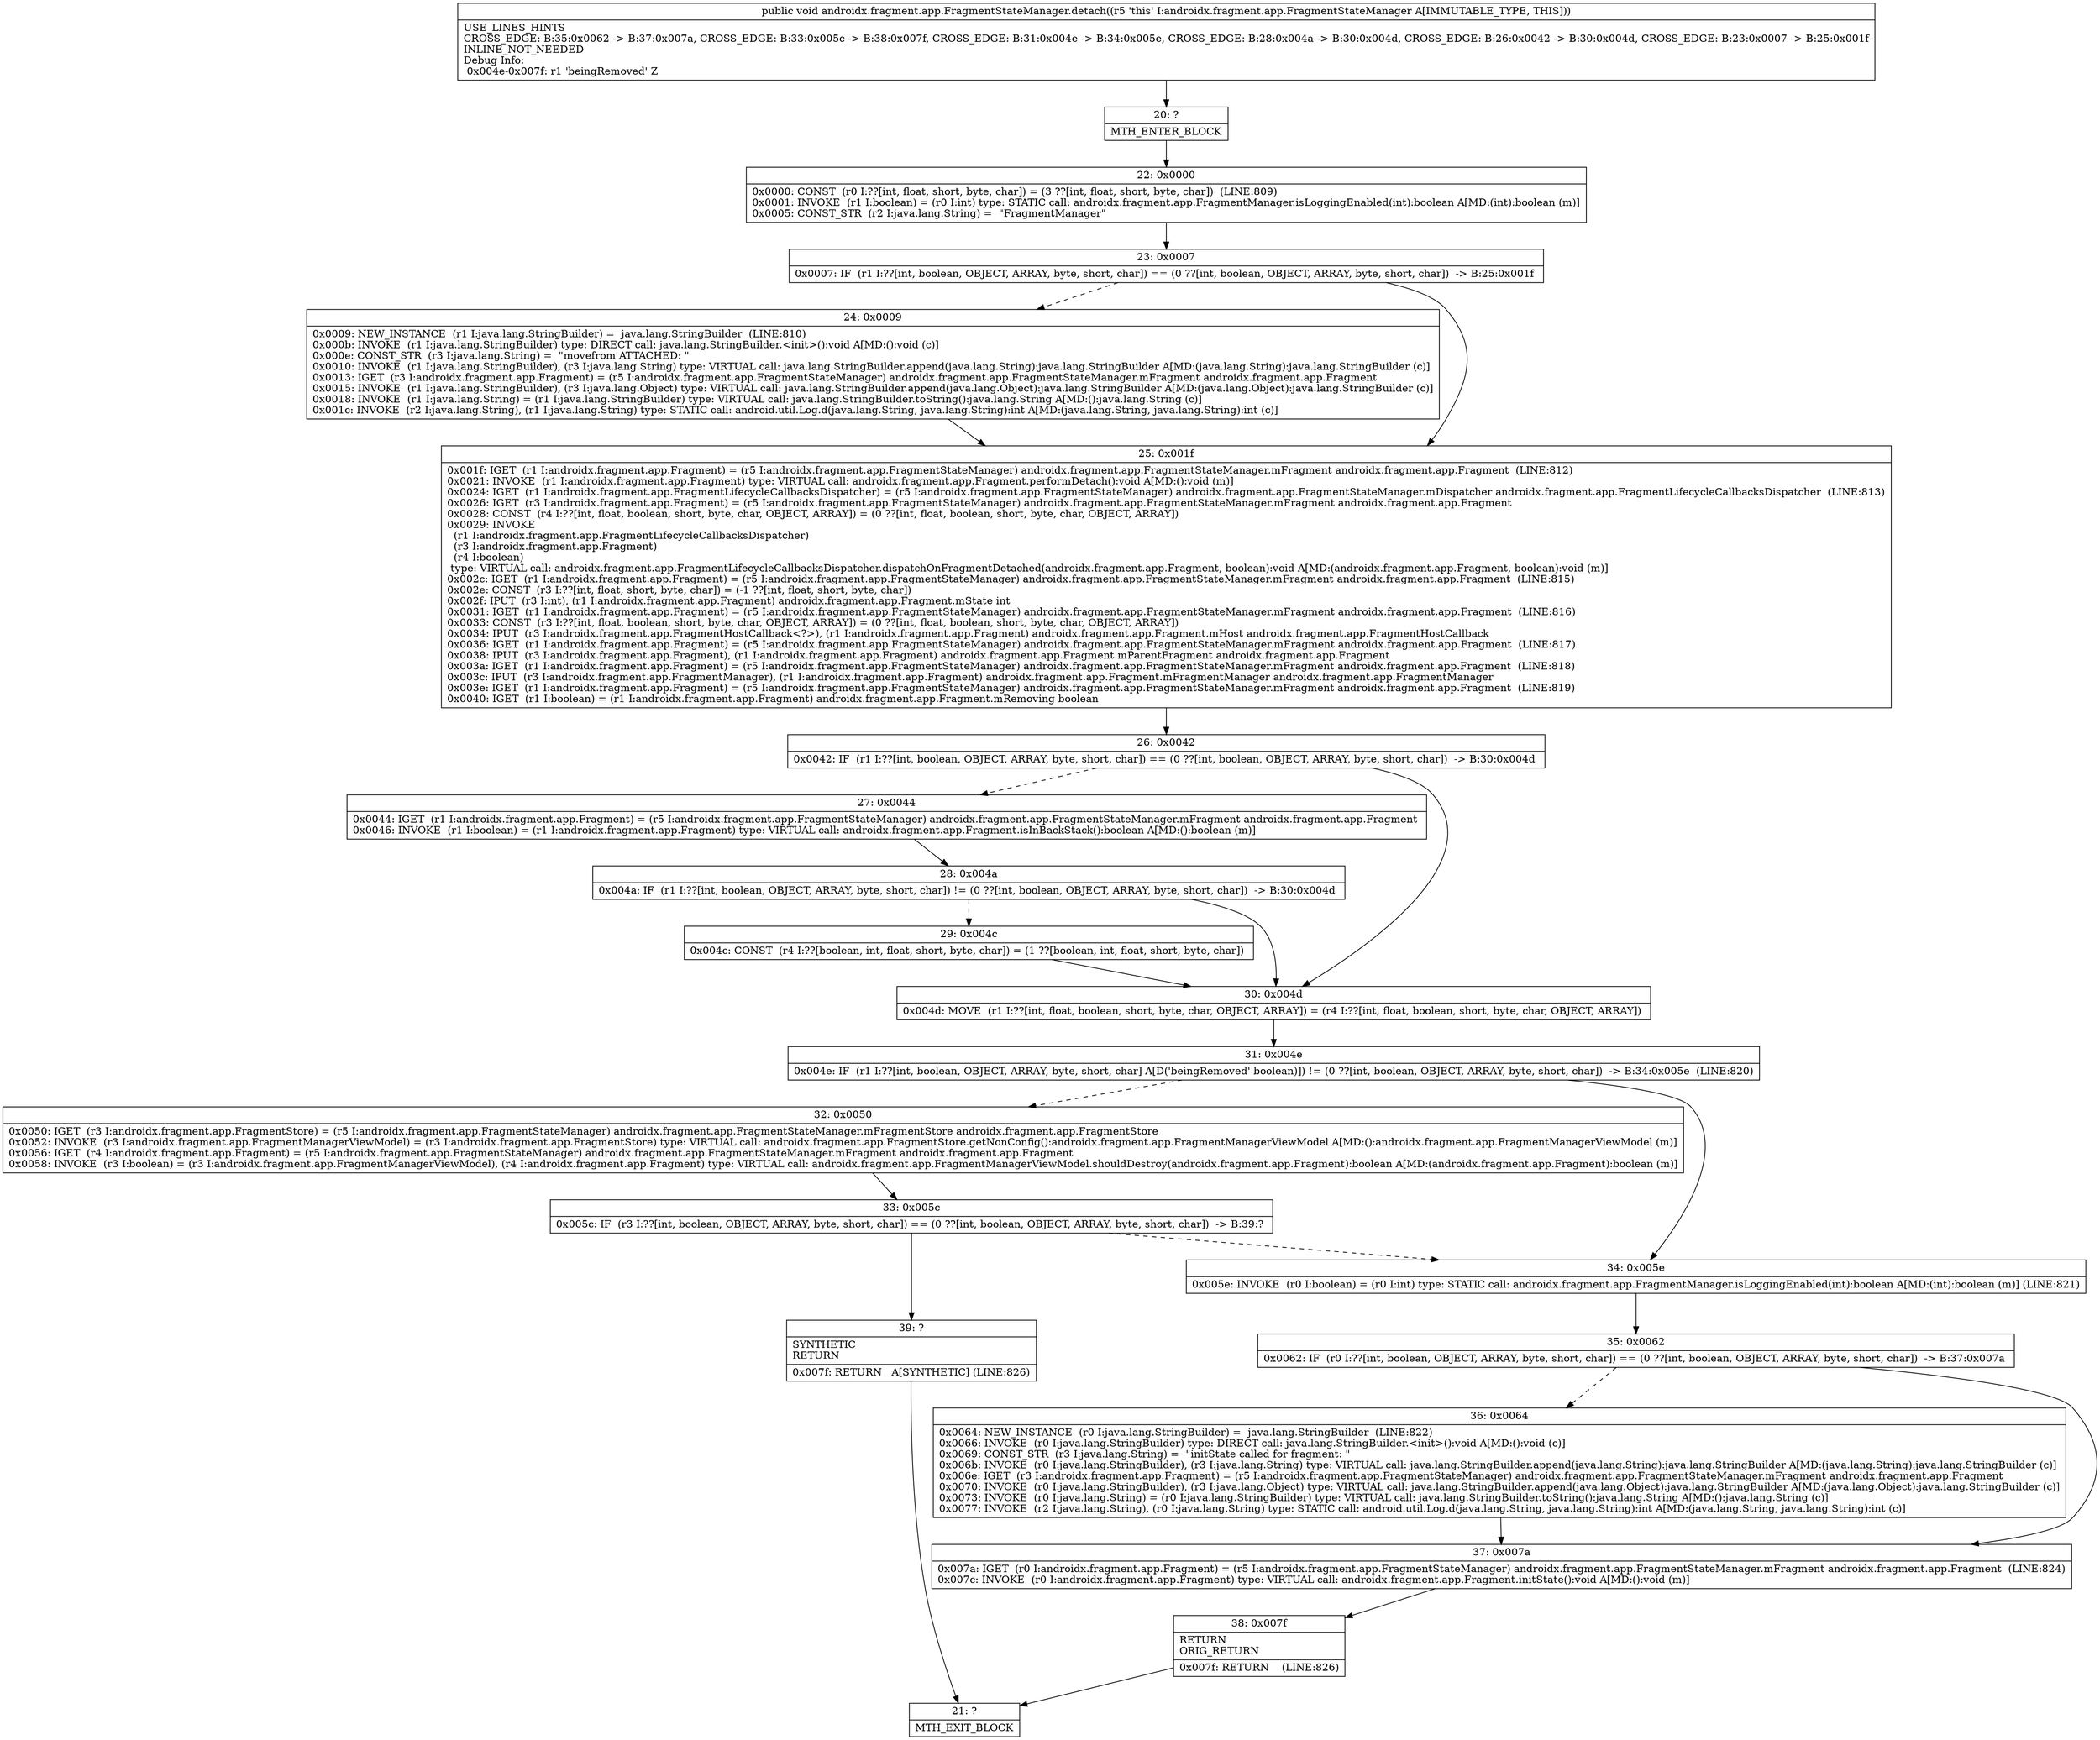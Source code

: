 digraph "CFG forandroidx.fragment.app.FragmentStateManager.detach()V" {
Node_20 [shape=record,label="{20\:\ ?|MTH_ENTER_BLOCK\l}"];
Node_22 [shape=record,label="{22\:\ 0x0000|0x0000: CONST  (r0 I:??[int, float, short, byte, char]) = (3 ??[int, float, short, byte, char])  (LINE:809)\l0x0001: INVOKE  (r1 I:boolean) = (r0 I:int) type: STATIC call: androidx.fragment.app.FragmentManager.isLoggingEnabled(int):boolean A[MD:(int):boolean (m)]\l0x0005: CONST_STR  (r2 I:java.lang.String) =  \"FragmentManager\" \l}"];
Node_23 [shape=record,label="{23\:\ 0x0007|0x0007: IF  (r1 I:??[int, boolean, OBJECT, ARRAY, byte, short, char]) == (0 ??[int, boolean, OBJECT, ARRAY, byte, short, char])  \-\> B:25:0x001f \l}"];
Node_24 [shape=record,label="{24\:\ 0x0009|0x0009: NEW_INSTANCE  (r1 I:java.lang.StringBuilder) =  java.lang.StringBuilder  (LINE:810)\l0x000b: INVOKE  (r1 I:java.lang.StringBuilder) type: DIRECT call: java.lang.StringBuilder.\<init\>():void A[MD:():void (c)]\l0x000e: CONST_STR  (r3 I:java.lang.String) =  \"movefrom ATTACHED: \" \l0x0010: INVOKE  (r1 I:java.lang.StringBuilder), (r3 I:java.lang.String) type: VIRTUAL call: java.lang.StringBuilder.append(java.lang.String):java.lang.StringBuilder A[MD:(java.lang.String):java.lang.StringBuilder (c)]\l0x0013: IGET  (r3 I:androidx.fragment.app.Fragment) = (r5 I:androidx.fragment.app.FragmentStateManager) androidx.fragment.app.FragmentStateManager.mFragment androidx.fragment.app.Fragment \l0x0015: INVOKE  (r1 I:java.lang.StringBuilder), (r3 I:java.lang.Object) type: VIRTUAL call: java.lang.StringBuilder.append(java.lang.Object):java.lang.StringBuilder A[MD:(java.lang.Object):java.lang.StringBuilder (c)]\l0x0018: INVOKE  (r1 I:java.lang.String) = (r1 I:java.lang.StringBuilder) type: VIRTUAL call: java.lang.StringBuilder.toString():java.lang.String A[MD:():java.lang.String (c)]\l0x001c: INVOKE  (r2 I:java.lang.String), (r1 I:java.lang.String) type: STATIC call: android.util.Log.d(java.lang.String, java.lang.String):int A[MD:(java.lang.String, java.lang.String):int (c)]\l}"];
Node_25 [shape=record,label="{25\:\ 0x001f|0x001f: IGET  (r1 I:androidx.fragment.app.Fragment) = (r5 I:androidx.fragment.app.FragmentStateManager) androidx.fragment.app.FragmentStateManager.mFragment androidx.fragment.app.Fragment  (LINE:812)\l0x0021: INVOKE  (r1 I:androidx.fragment.app.Fragment) type: VIRTUAL call: androidx.fragment.app.Fragment.performDetach():void A[MD:():void (m)]\l0x0024: IGET  (r1 I:androidx.fragment.app.FragmentLifecycleCallbacksDispatcher) = (r5 I:androidx.fragment.app.FragmentStateManager) androidx.fragment.app.FragmentStateManager.mDispatcher androidx.fragment.app.FragmentLifecycleCallbacksDispatcher  (LINE:813)\l0x0026: IGET  (r3 I:androidx.fragment.app.Fragment) = (r5 I:androidx.fragment.app.FragmentStateManager) androidx.fragment.app.FragmentStateManager.mFragment androidx.fragment.app.Fragment \l0x0028: CONST  (r4 I:??[int, float, boolean, short, byte, char, OBJECT, ARRAY]) = (0 ??[int, float, boolean, short, byte, char, OBJECT, ARRAY]) \l0x0029: INVOKE  \l  (r1 I:androidx.fragment.app.FragmentLifecycleCallbacksDispatcher)\l  (r3 I:androidx.fragment.app.Fragment)\l  (r4 I:boolean)\l type: VIRTUAL call: androidx.fragment.app.FragmentLifecycleCallbacksDispatcher.dispatchOnFragmentDetached(androidx.fragment.app.Fragment, boolean):void A[MD:(androidx.fragment.app.Fragment, boolean):void (m)]\l0x002c: IGET  (r1 I:androidx.fragment.app.Fragment) = (r5 I:androidx.fragment.app.FragmentStateManager) androidx.fragment.app.FragmentStateManager.mFragment androidx.fragment.app.Fragment  (LINE:815)\l0x002e: CONST  (r3 I:??[int, float, short, byte, char]) = (\-1 ??[int, float, short, byte, char]) \l0x002f: IPUT  (r3 I:int), (r1 I:androidx.fragment.app.Fragment) androidx.fragment.app.Fragment.mState int \l0x0031: IGET  (r1 I:androidx.fragment.app.Fragment) = (r5 I:androidx.fragment.app.FragmentStateManager) androidx.fragment.app.FragmentStateManager.mFragment androidx.fragment.app.Fragment  (LINE:816)\l0x0033: CONST  (r3 I:??[int, float, boolean, short, byte, char, OBJECT, ARRAY]) = (0 ??[int, float, boolean, short, byte, char, OBJECT, ARRAY]) \l0x0034: IPUT  (r3 I:androidx.fragment.app.FragmentHostCallback\<?\>), (r1 I:androidx.fragment.app.Fragment) androidx.fragment.app.Fragment.mHost androidx.fragment.app.FragmentHostCallback \l0x0036: IGET  (r1 I:androidx.fragment.app.Fragment) = (r5 I:androidx.fragment.app.FragmentStateManager) androidx.fragment.app.FragmentStateManager.mFragment androidx.fragment.app.Fragment  (LINE:817)\l0x0038: IPUT  (r3 I:androidx.fragment.app.Fragment), (r1 I:androidx.fragment.app.Fragment) androidx.fragment.app.Fragment.mParentFragment androidx.fragment.app.Fragment \l0x003a: IGET  (r1 I:androidx.fragment.app.Fragment) = (r5 I:androidx.fragment.app.FragmentStateManager) androidx.fragment.app.FragmentStateManager.mFragment androidx.fragment.app.Fragment  (LINE:818)\l0x003c: IPUT  (r3 I:androidx.fragment.app.FragmentManager), (r1 I:androidx.fragment.app.Fragment) androidx.fragment.app.Fragment.mFragmentManager androidx.fragment.app.FragmentManager \l0x003e: IGET  (r1 I:androidx.fragment.app.Fragment) = (r5 I:androidx.fragment.app.FragmentStateManager) androidx.fragment.app.FragmentStateManager.mFragment androidx.fragment.app.Fragment  (LINE:819)\l0x0040: IGET  (r1 I:boolean) = (r1 I:androidx.fragment.app.Fragment) androidx.fragment.app.Fragment.mRemoving boolean \l}"];
Node_26 [shape=record,label="{26\:\ 0x0042|0x0042: IF  (r1 I:??[int, boolean, OBJECT, ARRAY, byte, short, char]) == (0 ??[int, boolean, OBJECT, ARRAY, byte, short, char])  \-\> B:30:0x004d \l}"];
Node_27 [shape=record,label="{27\:\ 0x0044|0x0044: IGET  (r1 I:androidx.fragment.app.Fragment) = (r5 I:androidx.fragment.app.FragmentStateManager) androidx.fragment.app.FragmentStateManager.mFragment androidx.fragment.app.Fragment \l0x0046: INVOKE  (r1 I:boolean) = (r1 I:androidx.fragment.app.Fragment) type: VIRTUAL call: androidx.fragment.app.Fragment.isInBackStack():boolean A[MD:():boolean (m)]\l}"];
Node_28 [shape=record,label="{28\:\ 0x004a|0x004a: IF  (r1 I:??[int, boolean, OBJECT, ARRAY, byte, short, char]) != (0 ??[int, boolean, OBJECT, ARRAY, byte, short, char])  \-\> B:30:0x004d \l}"];
Node_29 [shape=record,label="{29\:\ 0x004c|0x004c: CONST  (r4 I:??[boolean, int, float, short, byte, char]) = (1 ??[boolean, int, float, short, byte, char]) \l}"];
Node_30 [shape=record,label="{30\:\ 0x004d|0x004d: MOVE  (r1 I:??[int, float, boolean, short, byte, char, OBJECT, ARRAY]) = (r4 I:??[int, float, boolean, short, byte, char, OBJECT, ARRAY]) \l}"];
Node_31 [shape=record,label="{31\:\ 0x004e|0x004e: IF  (r1 I:??[int, boolean, OBJECT, ARRAY, byte, short, char] A[D('beingRemoved' boolean)]) != (0 ??[int, boolean, OBJECT, ARRAY, byte, short, char])  \-\> B:34:0x005e  (LINE:820)\l}"];
Node_32 [shape=record,label="{32\:\ 0x0050|0x0050: IGET  (r3 I:androidx.fragment.app.FragmentStore) = (r5 I:androidx.fragment.app.FragmentStateManager) androidx.fragment.app.FragmentStateManager.mFragmentStore androidx.fragment.app.FragmentStore \l0x0052: INVOKE  (r3 I:androidx.fragment.app.FragmentManagerViewModel) = (r3 I:androidx.fragment.app.FragmentStore) type: VIRTUAL call: androidx.fragment.app.FragmentStore.getNonConfig():androidx.fragment.app.FragmentManagerViewModel A[MD:():androidx.fragment.app.FragmentManagerViewModel (m)]\l0x0056: IGET  (r4 I:androidx.fragment.app.Fragment) = (r5 I:androidx.fragment.app.FragmentStateManager) androidx.fragment.app.FragmentStateManager.mFragment androidx.fragment.app.Fragment \l0x0058: INVOKE  (r3 I:boolean) = (r3 I:androidx.fragment.app.FragmentManagerViewModel), (r4 I:androidx.fragment.app.Fragment) type: VIRTUAL call: androidx.fragment.app.FragmentManagerViewModel.shouldDestroy(androidx.fragment.app.Fragment):boolean A[MD:(androidx.fragment.app.Fragment):boolean (m)]\l}"];
Node_33 [shape=record,label="{33\:\ 0x005c|0x005c: IF  (r3 I:??[int, boolean, OBJECT, ARRAY, byte, short, char]) == (0 ??[int, boolean, OBJECT, ARRAY, byte, short, char])  \-\> B:39:? \l}"];
Node_39 [shape=record,label="{39\:\ ?|SYNTHETIC\lRETURN\l|0x007f: RETURN   A[SYNTHETIC] (LINE:826)\l}"];
Node_21 [shape=record,label="{21\:\ ?|MTH_EXIT_BLOCK\l}"];
Node_34 [shape=record,label="{34\:\ 0x005e|0x005e: INVOKE  (r0 I:boolean) = (r0 I:int) type: STATIC call: androidx.fragment.app.FragmentManager.isLoggingEnabled(int):boolean A[MD:(int):boolean (m)] (LINE:821)\l}"];
Node_35 [shape=record,label="{35\:\ 0x0062|0x0062: IF  (r0 I:??[int, boolean, OBJECT, ARRAY, byte, short, char]) == (0 ??[int, boolean, OBJECT, ARRAY, byte, short, char])  \-\> B:37:0x007a \l}"];
Node_36 [shape=record,label="{36\:\ 0x0064|0x0064: NEW_INSTANCE  (r0 I:java.lang.StringBuilder) =  java.lang.StringBuilder  (LINE:822)\l0x0066: INVOKE  (r0 I:java.lang.StringBuilder) type: DIRECT call: java.lang.StringBuilder.\<init\>():void A[MD:():void (c)]\l0x0069: CONST_STR  (r3 I:java.lang.String) =  \"initState called for fragment: \" \l0x006b: INVOKE  (r0 I:java.lang.StringBuilder), (r3 I:java.lang.String) type: VIRTUAL call: java.lang.StringBuilder.append(java.lang.String):java.lang.StringBuilder A[MD:(java.lang.String):java.lang.StringBuilder (c)]\l0x006e: IGET  (r3 I:androidx.fragment.app.Fragment) = (r5 I:androidx.fragment.app.FragmentStateManager) androidx.fragment.app.FragmentStateManager.mFragment androidx.fragment.app.Fragment \l0x0070: INVOKE  (r0 I:java.lang.StringBuilder), (r3 I:java.lang.Object) type: VIRTUAL call: java.lang.StringBuilder.append(java.lang.Object):java.lang.StringBuilder A[MD:(java.lang.Object):java.lang.StringBuilder (c)]\l0x0073: INVOKE  (r0 I:java.lang.String) = (r0 I:java.lang.StringBuilder) type: VIRTUAL call: java.lang.StringBuilder.toString():java.lang.String A[MD:():java.lang.String (c)]\l0x0077: INVOKE  (r2 I:java.lang.String), (r0 I:java.lang.String) type: STATIC call: android.util.Log.d(java.lang.String, java.lang.String):int A[MD:(java.lang.String, java.lang.String):int (c)]\l}"];
Node_37 [shape=record,label="{37\:\ 0x007a|0x007a: IGET  (r0 I:androidx.fragment.app.Fragment) = (r5 I:androidx.fragment.app.FragmentStateManager) androidx.fragment.app.FragmentStateManager.mFragment androidx.fragment.app.Fragment  (LINE:824)\l0x007c: INVOKE  (r0 I:androidx.fragment.app.Fragment) type: VIRTUAL call: androidx.fragment.app.Fragment.initState():void A[MD:():void (m)]\l}"];
Node_38 [shape=record,label="{38\:\ 0x007f|RETURN\lORIG_RETURN\l|0x007f: RETURN    (LINE:826)\l}"];
MethodNode[shape=record,label="{public void androidx.fragment.app.FragmentStateManager.detach((r5 'this' I:androidx.fragment.app.FragmentStateManager A[IMMUTABLE_TYPE, THIS]))  | USE_LINES_HINTS\lCROSS_EDGE: B:35:0x0062 \-\> B:37:0x007a, CROSS_EDGE: B:33:0x005c \-\> B:38:0x007f, CROSS_EDGE: B:31:0x004e \-\> B:34:0x005e, CROSS_EDGE: B:28:0x004a \-\> B:30:0x004d, CROSS_EDGE: B:26:0x0042 \-\> B:30:0x004d, CROSS_EDGE: B:23:0x0007 \-\> B:25:0x001f\lINLINE_NOT_NEEDED\lDebug Info:\l  0x004e\-0x007f: r1 'beingRemoved' Z\l}"];
MethodNode -> Node_20;Node_20 -> Node_22;
Node_22 -> Node_23;
Node_23 -> Node_24[style=dashed];
Node_23 -> Node_25;
Node_24 -> Node_25;
Node_25 -> Node_26;
Node_26 -> Node_27[style=dashed];
Node_26 -> Node_30;
Node_27 -> Node_28;
Node_28 -> Node_29[style=dashed];
Node_28 -> Node_30;
Node_29 -> Node_30;
Node_30 -> Node_31;
Node_31 -> Node_32[style=dashed];
Node_31 -> Node_34;
Node_32 -> Node_33;
Node_33 -> Node_34[style=dashed];
Node_33 -> Node_39;
Node_39 -> Node_21;
Node_34 -> Node_35;
Node_35 -> Node_36[style=dashed];
Node_35 -> Node_37;
Node_36 -> Node_37;
Node_37 -> Node_38;
Node_38 -> Node_21;
}

